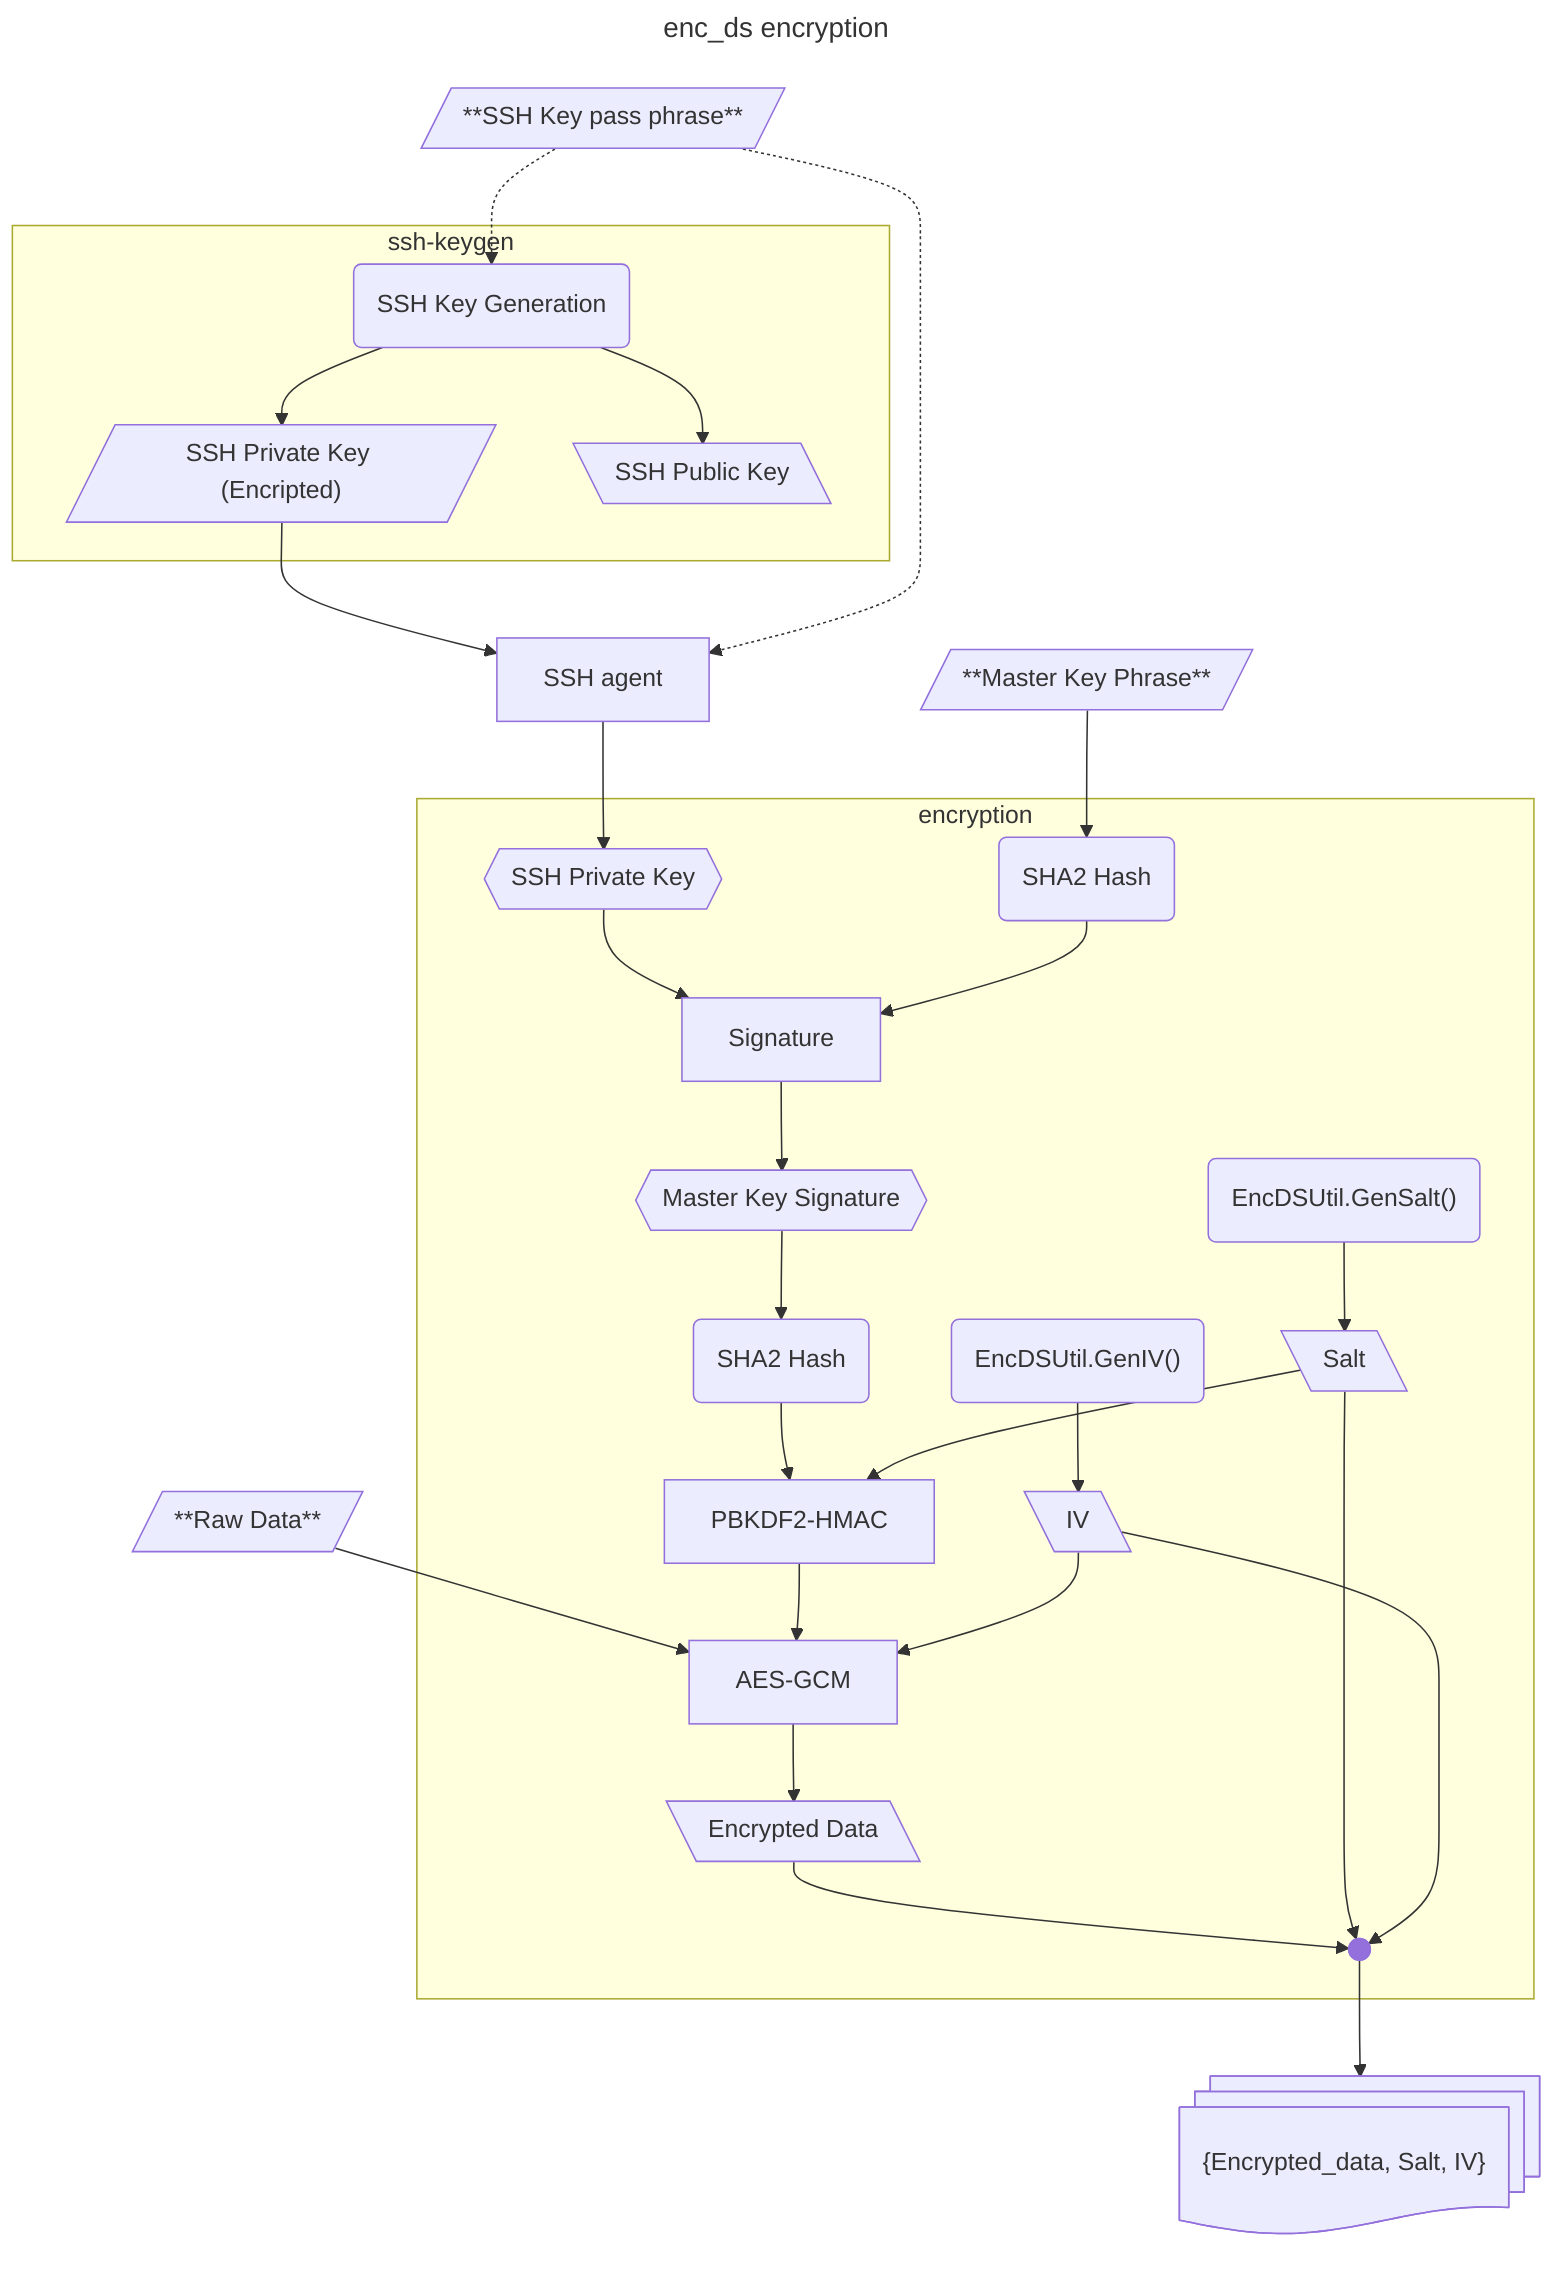 ---
title: "enc_ds encryption"
---
flowchart TD
   raw_data[/"**Raw Data**"/]

   master_key_phrase[/"**Master Key Phrase**"/]
   master_key_signed{{Master Key Signature}}
   ssh_private_key_enc[/"SSH Private Key (Encripted)"/]
   ssh_private_key_raw{{SSH Private Key}}
   ssh_public_key[\SSH Public Key\]
   ssh_passphrase[/"**SSH Key pass phrase**"/]

   ssh_key_gen(SSH Key Generation)
   sha_hash_0(SHA2 Hash)
   sha_hash_1(SHA2 Hash)

   gen_salt("EncDSUtil.GenSalt()")
   gen_iv("EncDSUtil.GenIV()")

   ssh_agent[SSH agent]
   key_sign[Signature]
   ssh_kdf["PBKDF2-HMAC"]
   enc_aes["AES-GCM"]

   enc_salt[\Salt\]
   enc_iv[\IV\]
   enc_data[\Encrypted Data\]
   
   enc_dataset@{ shape: docs, label: "{Encrypted_data, Salt, IV}" }

   merger@{ shape: f-circ, label: " " }

   ssh_passphrase -.-> ssh_key_gen

   subgraph "ssh-keygen"
   ssh_key_gen    --> ssh_private_key_enc
   ssh_key_gen    --> ssh_public_key
   end

   ssh_private_key_enc --> ssh_agent
   ssh_passphrase -.-> ssh_agent
   ssh_agent --> ssh_private_key_raw

   master_key_phrase   --> sha_hash_0

   raw_data --> enc_aes

   subgraph "encryption"
   ssh_private_key_raw --> key_sign
   sha_hash_0 --> key_sign
   key_sign --> master_key_signed
   master_key_signed --> sha_hash_1

   sha_hash_1 --> ssh_kdf
   gen_salt --> enc_salt
   enc_salt --> ssh_kdf
   ssh_kdf --> enc_aes
   gen_iv --> enc_iv
   enc_iv --> enc_aes
   enc_aes --> enc_data

   enc_data --> merger
   enc_salt --> merger
   enc_iv --> merger

   end


   merger --> enc_dataset